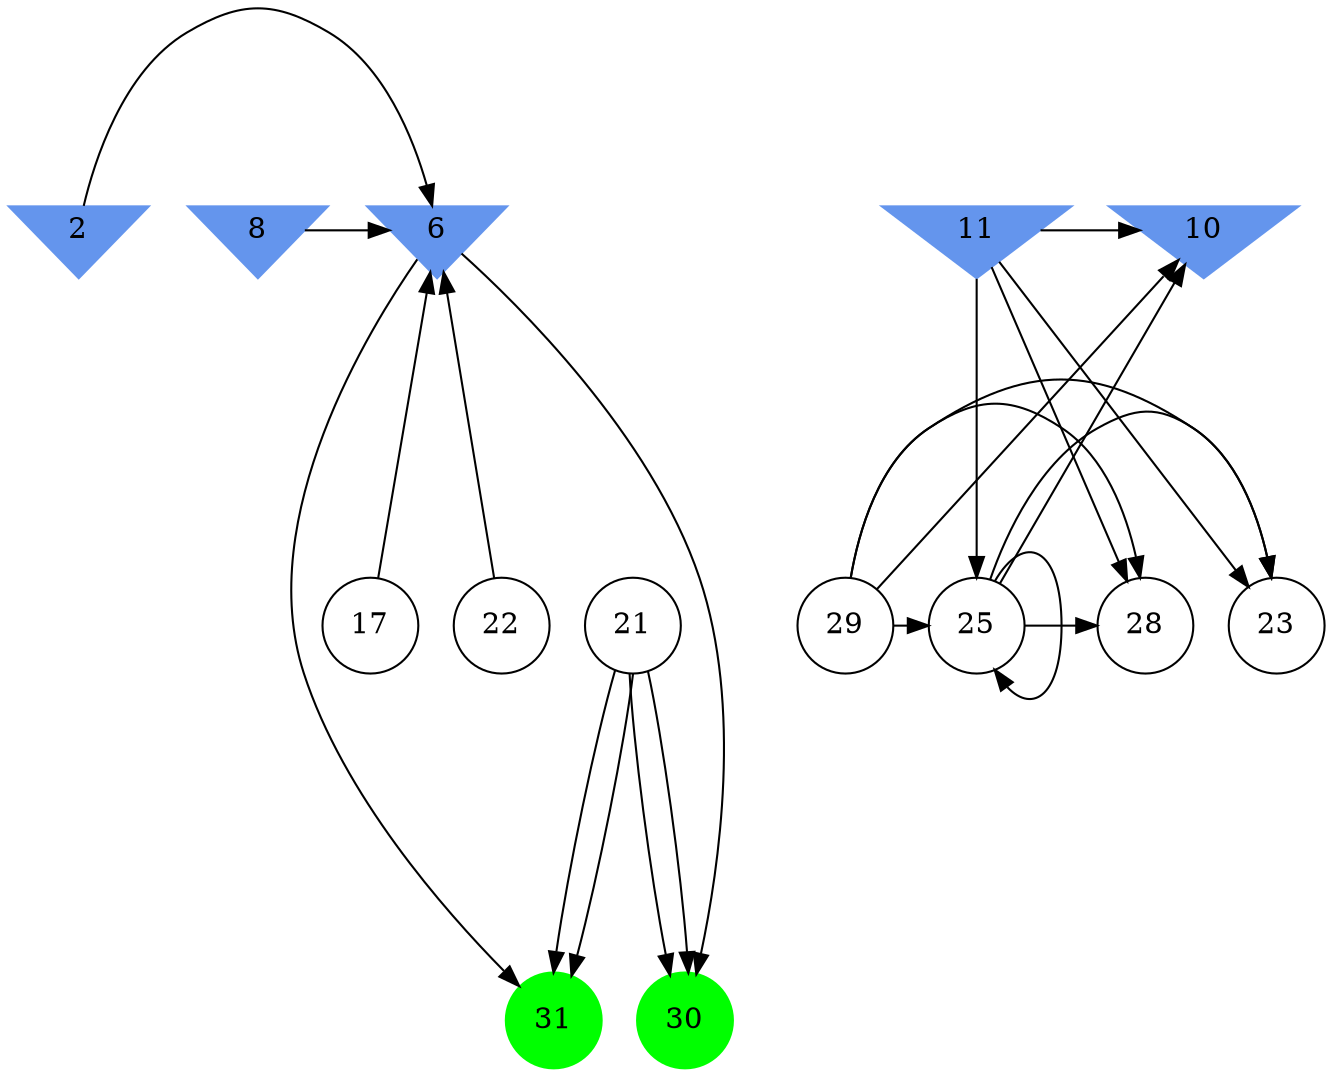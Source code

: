 digraph brain {
	ranksep=2.0;
	2 [shape=invtriangle,style=filled,color=cornflowerblue];
	6 [shape=invtriangle,style=filled,color=cornflowerblue];
	8 [shape=invtriangle,style=filled,color=cornflowerblue];
	10 [shape=invtriangle,style=filled,color=cornflowerblue];
	11 [shape=invtriangle,style=filled,color=cornflowerblue];
	17 [shape=circle,color=black];
	21 [shape=circle,color=black];
	22 [shape=circle,color=black];
	23 [shape=circle,color=black];
	25 [shape=circle,color=black];
	28 [shape=circle,color=black];
	29 [shape=circle,color=black];
	30 [shape=circle,style=filled,color=green];
	31 [shape=circle,style=filled,color=green];
	29	->	28;
	29	->	25;
	29	->	10;
	29	->	23;
	25	->	28;
	25	->	25;
	25	->	10;
	25	->	23;
	11	->	28;
	11	->	25;
	11	->	10;
	11	->	23;
	8	->	6;
	2	->	6;
	17	->	6;
	22	->	6;
	6	->	31;
	6	->	30;
	21	->	31;
	21	->	30;
	21	->	31;
	21	->	30;
	{ rank=same; 2; 6; 8; 10; 11; }
	{ rank=same; 17; 21; 22; 23; 25; 28; 29; }
	{ rank=same; 30; 31; }
}

